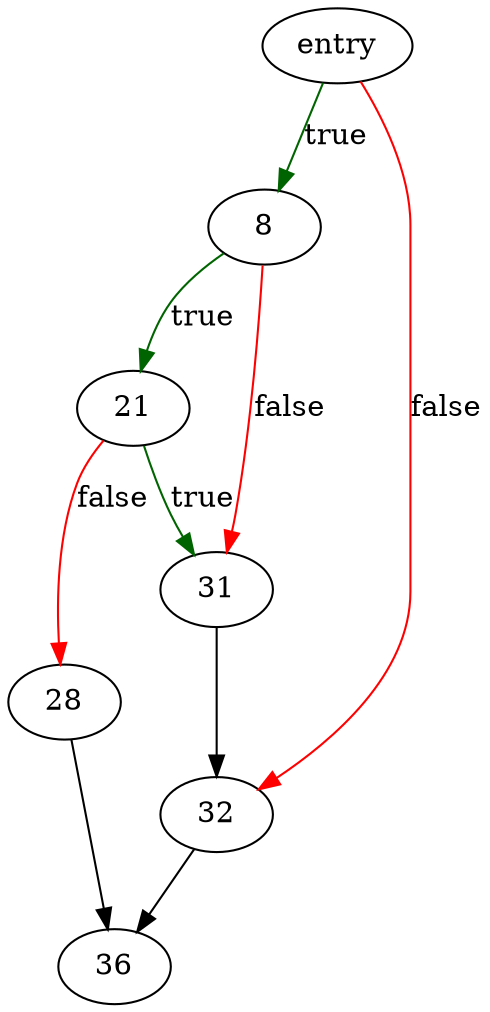 digraph "sqlite3StrAccumFinish" {
	// Node definitions.
	1 [label=entry];
	8;
	21;
	28;
	31;
	32;
	36;

	// Edge definitions.
	1 -> 8 [
		color=darkgreen
		label=true
	];
	1 -> 32 [
		color=red
		label=false
	];
	8 -> 21 [
		color=darkgreen
		label=true
	];
	8 -> 31 [
		color=red
		label=false
	];
	21 -> 28 [
		color=red
		label=false
	];
	21 -> 31 [
		color=darkgreen
		label=true
	];
	28 -> 36;
	31 -> 32;
	32 -> 36;
}